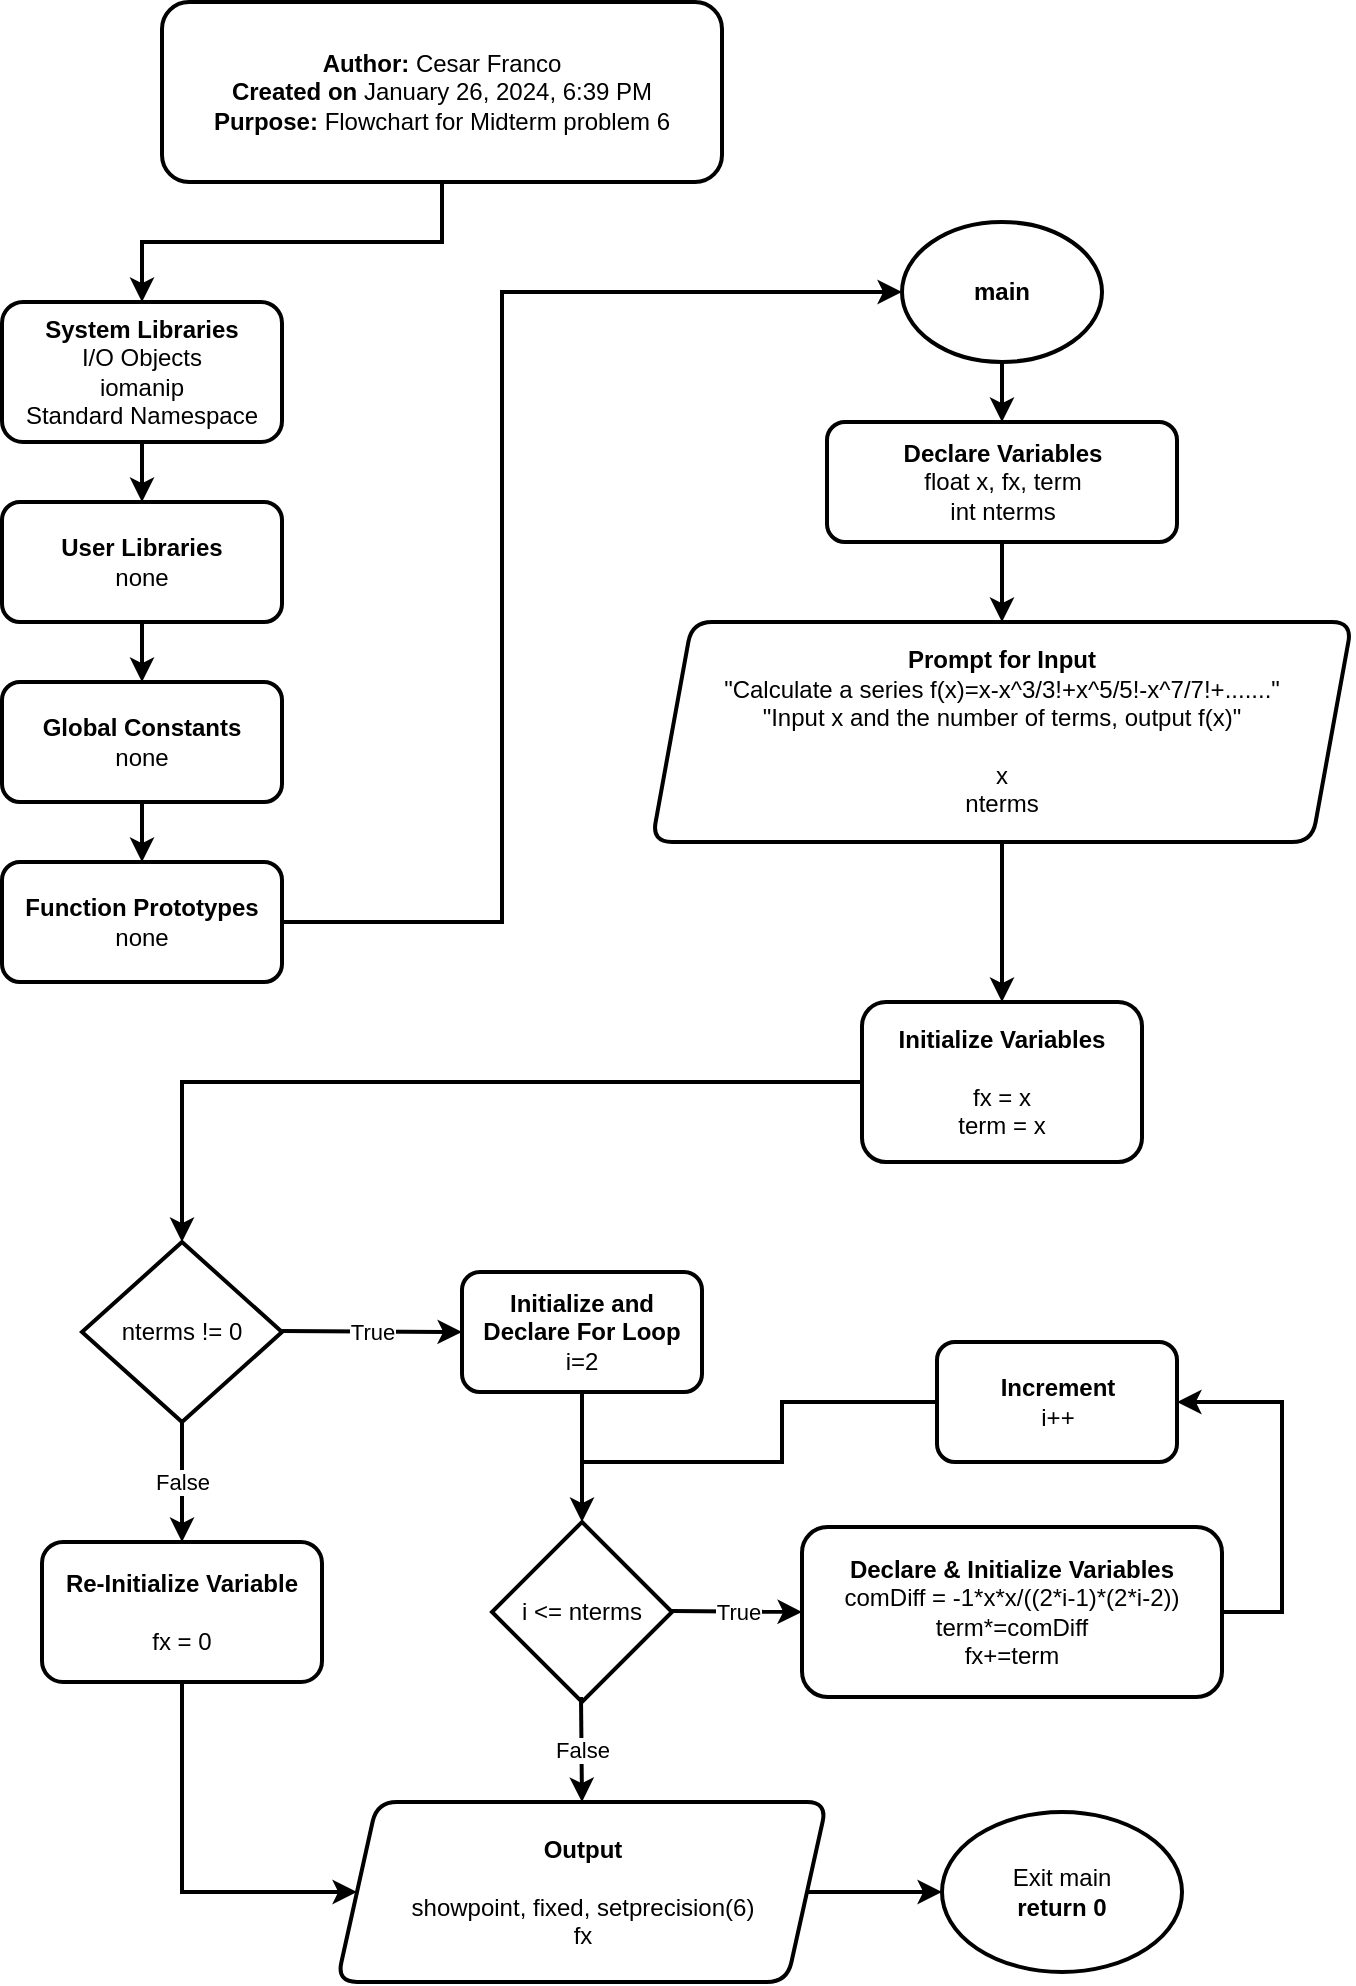 <mxfile version="23.0.2" type="device">
  <diagram name="Page-1" id="WzVA8N10OyEZRtJOBjoT">
    <mxGraphModel dx="1434" dy="844" grid="1" gridSize="10" guides="1" tooltips="1" connect="1" arrows="1" fold="1" page="1" pageScale="1" pageWidth="850" pageHeight="1100" math="0" shadow="0">
      <root>
        <mxCell id="0" />
        <mxCell id="1" parent="0" />
        <mxCell id="GtHz8UqNtaygdbuieVkw-1" style="edgeStyle=orthogonalEdgeStyle;rounded=0;orthogonalLoop=1;jettySize=auto;html=1;exitX=0.5;exitY=1;exitDx=0;exitDy=0;entryX=0.5;entryY=0;entryDx=0;entryDy=0;strokeWidth=2;" edge="1" parent="1" source="GtHz8UqNtaygdbuieVkw-2" target="GtHz8UqNtaygdbuieVkw-4">
          <mxGeometry relative="1" as="geometry" />
        </mxCell>
        <mxCell id="GtHz8UqNtaygdbuieVkw-2" value="&lt;b&gt;Author: &lt;/b&gt;Cesar Franco&lt;br&gt;&lt;b&gt;Created on&lt;/b&gt;&amp;nbsp;January 26, 2024, 6:39 PM&lt;br&gt;&lt;b&gt;Purpose: &lt;/b&gt;Flowchart for Midterm problem 6" style="rounded=1;whiteSpace=wrap;html=1;strokeWidth=2;labelBackgroundColor=none;" vertex="1" parent="1">
          <mxGeometry x="130" y="50" width="280" height="90" as="geometry" />
        </mxCell>
        <mxCell id="GtHz8UqNtaygdbuieVkw-3" style="edgeStyle=orthogonalEdgeStyle;rounded=0;orthogonalLoop=1;jettySize=auto;html=1;exitX=0.5;exitY=1;exitDx=0;exitDy=0;entryX=0.5;entryY=0;entryDx=0;entryDy=0;strokeWidth=2;" edge="1" parent="1" source="GtHz8UqNtaygdbuieVkw-4" target="GtHz8UqNtaygdbuieVkw-6">
          <mxGeometry relative="1" as="geometry" />
        </mxCell>
        <mxCell id="GtHz8UqNtaygdbuieVkw-4" value="&lt;b&gt;System Libraries&lt;/b&gt;&lt;br&gt;I/O Objects&lt;br&gt;iomanip&lt;br&gt;Standard Namespace" style="rounded=1;whiteSpace=wrap;html=1;strokeWidth=2;labelBackgroundColor=none;" vertex="1" parent="1">
          <mxGeometry x="50" y="200" width="140" height="70" as="geometry" />
        </mxCell>
        <mxCell id="GtHz8UqNtaygdbuieVkw-5" style="edgeStyle=orthogonalEdgeStyle;rounded=0;orthogonalLoop=1;jettySize=auto;html=1;exitX=0.5;exitY=1;exitDx=0;exitDy=0;entryX=0.5;entryY=0;entryDx=0;entryDy=0;strokeWidth=2;" edge="1" parent="1" source="GtHz8UqNtaygdbuieVkw-6" target="GtHz8UqNtaygdbuieVkw-8">
          <mxGeometry relative="1" as="geometry" />
        </mxCell>
        <mxCell id="GtHz8UqNtaygdbuieVkw-6" value="&lt;b&gt;User Libraries&lt;/b&gt;&lt;br&gt;none" style="rounded=1;whiteSpace=wrap;html=1;strokeWidth=2;labelBackgroundColor=none;" vertex="1" parent="1">
          <mxGeometry x="50" y="300" width="140" height="60" as="geometry" />
        </mxCell>
        <mxCell id="GtHz8UqNtaygdbuieVkw-7" style="edgeStyle=orthogonalEdgeStyle;rounded=0;orthogonalLoop=1;jettySize=auto;html=1;exitX=0.5;exitY=1;exitDx=0;exitDy=0;entryX=0.5;entryY=0;entryDx=0;entryDy=0;strokeWidth=2;" edge="1" parent="1" source="GtHz8UqNtaygdbuieVkw-8" target="GtHz8UqNtaygdbuieVkw-10">
          <mxGeometry relative="1" as="geometry" />
        </mxCell>
        <mxCell id="GtHz8UqNtaygdbuieVkw-8" value="&lt;b&gt;Global Constants&lt;/b&gt;&lt;br&gt;none" style="rounded=1;whiteSpace=wrap;html=1;strokeWidth=2;" vertex="1" parent="1">
          <mxGeometry x="50" y="390" width="140" height="60" as="geometry" />
        </mxCell>
        <mxCell id="GtHz8UqNtaygdbuieVkw-9" style="edgeStyle=orthogonalEdgeStyle;rounded=0;orthogonalLoop=1;jettySize=auto;html=1;exitX=1;exitY=0.5;exitDx=0;exitDy=0;entryX=0;entryY=0.5;entryDx=0;entryDy=0;strokeWidth=2;" edge="1" parent="1" source="GtHz8UqNtaygdbuieVkw-10" target="GtHz8UqNtaygdbuieVkw-12">
          <mxGeometry relative="1" as="geometry">
            <Array as="points">
              <mxPoint x="300" y="510" />
              <mxPoint x="300" y="195" />
            </Array>
          </mxGeometry>
        </mxCell>
        <mxCell id="GtHz8UqNtaygdbuieVkw-10" value="&lt;b&gt;Function Prototypes&lt;/b&gt;&lt;br&gt;none" style="rounded=1;whiteSpace=wrap;html=1;strokeWidth=2;" vertex="1" parent="1">
          <mxGeometry x="50" y="480" width="140" height="60" as="geometry" />
        </mxCell>
        <mxCell id="GtHz8UqNtaygdbuieVkw-11" style="edgeStyle=orthogonalEdgeStyle;rounded=0;orthogonalLoop=1;jettySize=auto;html=1;exitX=0.5;exitY=1;exitDx=0;exitDy=0;entryX=0.5;entryY=0;entryDx=0;entryDy=0;strokeWidth=2;" edge="1" parent="1" source="GtHz8UqNtaygdbuieVkw-12" target="GtHz8UqNtaygdbuieVkw-14">
          <mxGeometry relative="1" as="geometry" />
        </mxCell>
        <mxCell id="GtHz8UqNtaygdbuieVkw-12" value="&lt;b&gt;main&lt;/b&gt;" style="ellipse;whiteSpace=wrap;html=1;strokeWidth=2;" vertex="1" parent="1">
          <mxGeometry x="500" y="160" width="100" height="70" as="geometry" />
        </mxCell>
        <mxCell id="GtHz8UqNtaygdbuieVkw-13" style="edgeStyle=orthogonalEdgeStyle;rounded=0;orthogonalLoop=1;jettySize=auto;html=1;exitX=0.5;exitY=1;exitDx=0;exitDy=0;entryX=0.5;entryY=0;entryDx=0;entryDy=0;strokeWidth=2;" edge="1" parent="1" source="GtHz8UqNtaygdbuieVkw-14" target="GtHz8UqNtaygdbuieVkw-16">
          <mxGeometry relative="1" as="geometry" />
        </mxCell>
        <mxCell id="GtHz8UqNtaygdbuieVkw-14" value="&lt;b&gt;Declare Variables&lt;br&gt;&lt;/b&gt;float x, fx, term&lt;br&gt;int nterms" style="rounded=1;whiteSpace=wrap;html=1;strokeWidth=2;" vertex="1" parent="1">
          <mxGeometry x="462.5" y="260" width="175" height="60" as="geometry" />
        </mxCell>
        <mxCell id="GtHz8UqNtaygdbuieVkw-15" style="edgeStyle=orthogonalEdgeStyle;rounded=0;orthogonalLoop=1;jettySize=auto;html=1;exitX=0.5;exitY=1;exitDx=0;exitDy=0;strokeWidth=2;" edge="1" parent="1" source="GtHz8UqNtaygdbuieVkw-16">
          <mxGeometry relative="1" as="geometry">
            <mxPoint x="550" y="550" as="targetPoint" />
          </mxGeometry>
        </mxCell>
        <mxCell id="GtHz8UqNtaygdbuieVkw-16" value="&lt;b&gt;Prompt for Input&lt;/b&gt;&lt;br&gt;&quot;Calculate a series f(x)=x-x^3/3!+x^5/5!-x^7/7!+.......&quot;&lt;br&gt;&quot;Input x and the number of terms, output f(x)&quot;&lt;br&gt;&lt;br&gt;x &lt;br&gt;nterms" style="shape=parallelogram;perimeter=parallelogramPerimeter;whiteSpace=wrap;html=1;fixedSize=1;size=20;rounded=1;strokeWidth=2;" vertex="1" parent="1">
          <mxGeometry x="375" y="360" width="350" height="110" as="geometry" />
        </mxCell>
        <mxCell id="GtHz8UqNtaygdbuieVkw-20" style="edgeStyle=orthogonalEdgeStyle;rounded=0;orthogonalLoop=1;jettySize=auto;html=1;exitX=0;exitY=0.5;exitDx=0;exitDy=0;entryX=0.5;entryY=0;entryDx=0;entryDy=0;strokeWidth=2;" edge="1" parent="1" source="GtHz8UqNtaygdbuieVkw-18" target="GtHz8UqNtaygdbuieVkw-19">
          <mxGeometry relative="1" as="geometry" />
        </mxCell>
        <mxCell id="GtHz8UqNtaygdbuieVkw-18" value="&lt;b&gt;Initialize Variables&lt;br&gt;&lt;/b&gt;&lt;br&gt;fx = x&lt;br&gt;term = x" style="rounded=1;whiteSpace=wrap;html=1;strokeWidth=2;" vertex="1" parent="1">
          <mxGeometry x="480" y="550" width="140" height="80" as="geometry" />
        </mxCell>
        <mxCell id="GtHz8UqNtaygdbuieVkw-19" value="nterms != 0" style="rhombus;whiteSpace=wrap;html=1;strokeWidth=2;" vertex="1" parent="1">
          <mxGeometry x="90" y="670" width="100" height="90" as="geometry" />
        </mxCell>
        <mxCell id="GtHz8UqNtaygdbuieVkw-21" value="" style="endArrow=classic;html=1;rounded=0;strokeWidth=2;entryX=0;entryY=0.5;entryDx=0;entryDy=0;" edge="1" parent="1" target="GtHz8UqNtaygdbuieVkw-23">
          <mxGeometry relative="1" as="geometry">
            <mxPoint x="190" y="714.5" as="sourcePoint" />
            <mxPoint x="280" y="715" as="targetPoint" />
          </mxGeometry>
        </mxCell>
        <mxCell id="GtHz8UqNtaygdbuieVkw-22" value="True" style="edgeLabel;resizable=0;html=1;align=center;verticalAlign=middle;" connectable="0" vertex="1" parent="GtHz8UqNtaygdbuieVkw-21">
          <mxGeometry relative="1" as="geometry" />
        </mxCell>
        <mxCell id="GtHz8UqNtaygdbuieVkw-31" style="edgeStyle=orthogonalEdgeStyle;rounded=0;orthogonalLoop=1;jettySize=auto;html=1;exitX=0.5;exitY=1;exitDx=0;exitDy=0;entryX=0.5;entryY=0;entryDx=0;entryDy=0;strokeWidth=2;" edge="1" parent="1" source="GtHz8UqNtaygdbuieVkw-23" target="GtHz8UqNtaygdbuieVkw-24">
          <mxGeometry relative="1" as="geometry" />
        </mxCell>
        <mxCell id="GtHz8UqNtaygdbuieVkw-23" value="&lt;b&gt;Initialize and Declare For Loop&lt;/b&gt;&lt;br&gt;i=2" style="rounded=1;whiteSpace=wrap;html=1;strokeWidth=2;" vertex="1" parent="1">
          <mxGeometry x="280" y="685" width="120" height="60" as="geometry" />
        </mxCell>
        <mxCell id="GtHz8UqNtaygdbuieVkw-24" value="i &amp;lt;= nterms" style="rhombus;whiteSpace=wrap;html=1;strokeWidth=2;rounded=0;" vertex="1" parent="1">
          <mxGeometry x="295" y="810" width="90" height="90" as="geometry" />
        </mxCell>
        <mxCell id="GtHz8UqNtaygdbuieVkw-25" value="" style="endArrow=classic;html=1;rounded=0;strokeWidth=2;entryX=0;entryY=0.5;entryDx=0;entryDy=0;" edge="1" parent="1" target="GtHz8UqNtaygdbuieVkw-28">
          <mxGeometry relative="1" as="geometry">
            <mxPoint x="385" y="854.5" as="sourcePoint" />
            <mxPoint x="475" y="855" as="targetPoint" />
          </mxGeometry>
        </mxCell>
        <mxCell id="GtHz8UqNtaygdbuieVkw-26" value="True" style="edgeLabel;resizable=0;html=1;align=center;verticalAlign=middle;" connectable="0" vertex="1" parent="GtHz8UqNtaygdbuieVkw-25">
          <mxGeometry relative="1" as="geometry" />
        </mxCell>
        <mxCell id="GtHz8UqNtaygdbuieVkw-30" style="edgeStyle=orthogonalEdgeStyle;rounded=0;orthogonalLoop=1;jettySize=auto;html=1;exitX=1;exitY=0.5;exitDx=0;exitDy=0;entryX=1;entryY=0.5;entryDx=0;entryDy=0;strokeWidth=2;" edge="1" parent="1" source="GtHz8UqNtaygdbuieVkw-28" target="GtHz8UqNtaygdbuieVkw-29">
          <mxGeometry relative="1" as="geometry">
            <Array as="points">
              <mxPoint x="690" y="855" />
              <mxPoint x="690" y="750" />
            </Array>
          </mxGeometry>
        </mxCell>
        <mxCell id="GtHz8UqNtaygdbuieVkw-28" value="&lt;b style=&quot;border-color: var(--border-color);&quot;&gt;Declare &amp;amp; Initialize Variables&lt;br style=&quot;border-color: var(--border-color);&quot;&gt;&lt;/b&gt;comDiff = -1*x*x/((2*i-1)*(2*i-2))&lt;br style=&quot;border-color: var(--border-color);&quot;&gt;term*=comDiff&lt;br&gt;fx+=term" style="rounded=1;whiteSpace=wrap;html=1;strokeWidth=2;" vertex="1" parent="1">
          <mxGeometry x="450" y="812.5" width="210" height="85" as="geometry" />
        </mxCell>
        <mxCell id="GtHz8UqNtaygdbuieVkw-29" value="&lt;b&gt;Increment&lt;/b&gt;&lt;br&gt;i++" style="rounded=1;whiteSpace=wrap;html=1;strokeWidth=2;" vertex="1" parent="1">
          <mxGeometry x="517.5" y="720" width="120" height="60" as="geometry" />
        </mxCell>
        <mxCell id="GtHz8UqNtaygdbuieVkw-32" value="" style="endArrow=none;html=1;rounded=0;entryX=0;entryY=0.5;entryDx=0;entryDy=0;strokeWidth=2;" edge="1" parent="1" target="GtHz8UqNtaygdbuieVkw-29">
          <mxGeometry width="50" height="50" relative="1" as="geometry">
            <mxPoint x="340" y="780" as="sourcePoint" />
            <mxPoint x="490" y="760" as="targetPoint" />
            <Array as="points">
              <mxPoint x="440" y="780" />
              <mxPoint x="440" y="750" />
            </Array>
          </mxGeometry>
        </mxCell>
        <mxCell id="GtHz8UqNtaygdbuieVkw-41" style="edgeStyle=orthogonalEdgeStyle;rounded=0;orthogonalLoop=1;jettySize=auto;html=1;exitX=0.5;exitY=1;exitDx=0;exitDy=0;entryX=0;entryY=0.5;entryDx=0;entryDy=0;strokeWidth=2;" edge="1" parent="1" source="GtHz8UqNtaygdbuieVkw-35" target="GtHz8UqNtaygdbuieVkw-40">
          <mxGeometry relative="1" as="geometry">
            <Array as="points">
              <mxPoint x="140" y="995" />
            </Array>
          </mxGeometry>
        </mxCell>
        <mxCell id="GtHz8UqNtaygdbuieVkw-35" value="&lt;b&gt;Re-Initialize Variable&lt;br&gt;&lt;/b&gt;&lt;br&gt;fx = 0" style="rounded=1;whiteSpace=wrap;html=1;strokeWidth=2;" vertex="1" parent="1">
          <mxGeometry x="70" y="820" width="140" height="70" as="geometry" />
        </mxCell>
        <mxCell id="GtHz8UqNtaygdbuieVkw-36" value="" style="endArrow=classic;html=1;rounded=0;entryX=0.5;entryY=0;entryDx=0;entryDy=0;strokeWidth=2;" edge="1" parent="1" target="GtHz8UqNtaygdbuieVkw-35">
          <mxGeometry relative="1" as="geometry">
            <mxPoint x="140" y="760" as="sourcePoint" />
            <mxPoint x="470" y="930" as="targetPoint" />
          </mxGeometry>
        </mxCell>
        <mxCell id="GtHz8UqNtaygdbuieVkw-37" value="False" style="edgeLabel;resizable=0;html=1;align=center;verticalAlign=middle;" connectable="0" vertex="1" parent="GtHz8UqNtaygdbuieVkw-36">
          <mxGeometry relative="1" as="geometry" />
        </mxCell>
        <mxCell id="GtHz8UqNtaygdbuieVkw-38" value="" style="endArrow=classic;html=1;rounded=0;entryX=0.5;entryY=0;entryDx=0;entryDy=0;strokeWidth=2;" edge="1" parent="1" target="GtHz8UqNtaygdbuieVkw-40">
          <mxGeometry relative="1" as="geometry">
            <mxPoint x="339.5" y="897.5" as="sourcePoint" />
            <mxPoint x="339.5" y="957.5" as="targetPoint" />
          </mxGeometry>
        </mxCell>
        <mxCell id="GtHz8UqNtaygdbuieVkw-39" value="False" style="edgeLabel;resizable=0;html=1;align=center;verticalAlign=middle;" connectable="0" vertex="1" parent="GtHz8UqNtaygdbuieVkw-38">
          <mxGeometry relative="1" as="geometry" />
        </mxCell>
        <mxCell id="GtHz8UqNtaygdbuieVkw-43" style="edgeStyle=orthogonalEdgeStyle;rounded=0;orthogonalLoop=1;jettySize=auto;html=1;exitX=1;exitY=0.5;exitDx=0;exitDy=0;entryX=0;entryY=0.5;entryDx=0;entryDy=0;strokeWidth=2;" edge="1" parent="1" source="GtHz8UqNtaygdbuieVkw-40" target="GtHz8UqNtaygdbuieVkw-42">
          <mxGeometry relative="1" as="geometry" />
        </mxCell>
        <mxCell id="GtHz8UqNtaygdbuieVkw-40" value="&lt;b&gt;Output&lt;/b&gt;&lt;br&gt;&lt;br&gt;showpoint, fixed, setprecision(6)&lt;br&gt;fx" style="shape=parallelogram;perimeter=parallelogramPerimeter;whiteSpace=wrap;html=1;fixedSize=1;rounded=1;strokeWidth=2;" vertex="1" parent="1">
          <mxGeometry x="217.5" y="950" width="245" height="90" as="geometry" />
        </mxCell>
        <mxCell id="GtHz8UqNtaygdbuieVkw-42" value="Exit main&lt;br&gt;&lt;b&gt;return 0&lt;/b&gt;" style="ellipse;whiteSpace=wrap;html=1;strokeWidth=2;" vertex="1" parent="1">
          <mxGeometry x="520" y="955" width="120" height="80" as="geometry" />
        </mxCell>
      </root>
    </mxGraphModel>
  </diagram>
</mxfile>
